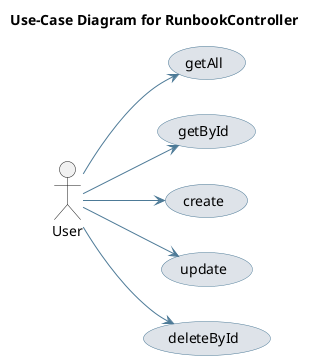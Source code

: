 @startuml
skinparam usecase {
 BackgroundColor #DEE3E9 
 BorderColor #4D7A97 
 ArrowColor #4D7A97 
}
left to right direction
title Use-Case Diagram for RunbookController

actor User
usecase "getAll" as UC_getAll
User --> UC_getAll
usecase "getById" as UC_getById
User --> UC_getById
usecase "create" as UC_create
User --> UC_create
usecase "update" as UC_update
User --> UC_update
usecase "deleteById" as UC_deleteById
User --> UC_deleteById
@enduml